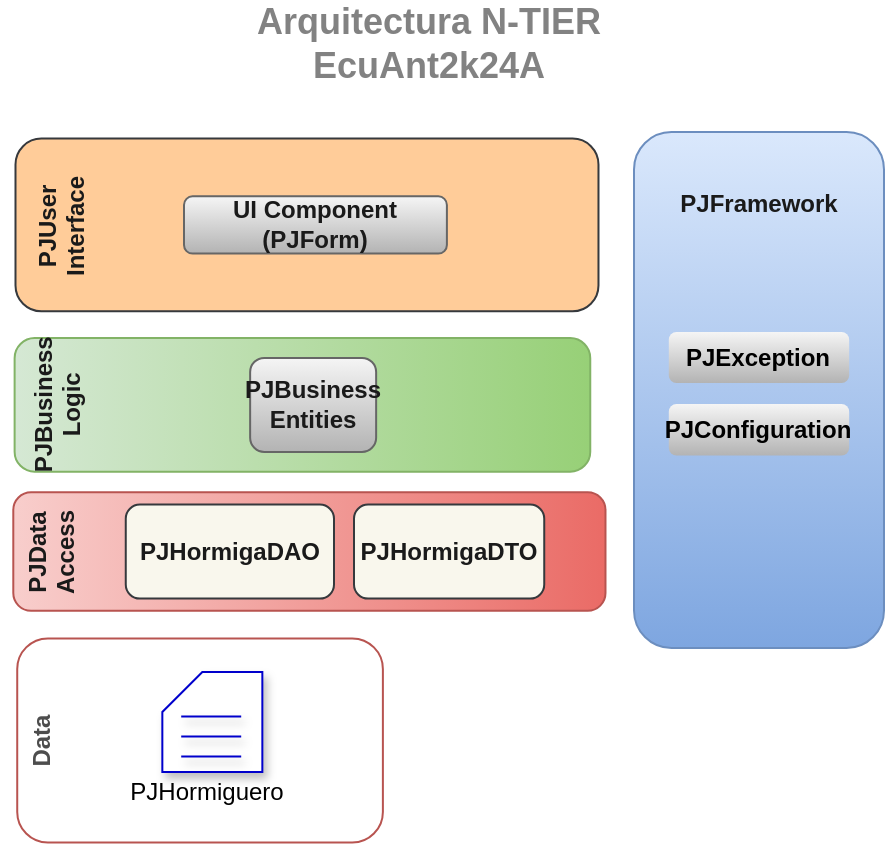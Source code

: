 <mxfile>
    <diagram id="FzvvO8h6T_Ukn7z7ZDRW" name="Page-1">
        <mxGraphModel dx="560" dy="303" grid="1" gridSize="10" guides="1" tooltips="1" connect="1" arrows="1" fold="1" page="1" pageScale="1" pageWidth="850" pageHeight="1100" math="0" shadow="0">
            <root>
                <mxCell id="0"/>
                <mxCell id="1" parent="0"/>
                <mxCell id="2" value="&lt;font color=&quot;#1a1a1a&quot;&gt;&lt;b&gt;PJData&lt;br&gt;Access&lt;br&gt;&lt;br&gt;&lt;br&gt;&lt;br&gt;&lt;br&gt;&lt;br&gt;&lt;br&gt;&lt;br&gt;&lt;/b&gt;&lt;br&gt;&lt;br&gt;&lt;br&gt;&lt;br&gt;&lt;br&gt;&lt;br&gt;&lt;br&gt;&lt;br&gt;&lt;br&gt;&lt;br&gt;&lt;br&gt;&lt;/font&gt;" style="rounded=1;whiteSpace=wrap;html=1;fillColor=#f8cecc;strokeColor=#b85450;rotation=-90;gradientColor=#ea6b66;" parent="1" vertex="1">
                    <mxGeometry x="228.07" y="291.76" width="59.25" height="296.1" as="geometry"/>
                </mxCell>
                <mxCell id="3" value="&lt;font color=&quot;#1a1a1a&quot;&gt;&lt;b&gt;PJHormigaDAO&lt;/b&gt;&lt;br&gt;&lt;/font&gt;" style="rounded=1;whiteSpace=wrap;html=1;fillColor=#f9f7ed;strokeColor=#36393d;" parent="1" vertex="1">
                    <mxGeometry x="165.88" y="416.31" width="104.12" height="47" as="geometry"/>
                </mxCell>
                <mxCell id="4" value="&lt;font color=&quot;#828282&quot; style=&quot;font-size: 18px;&quot;&gt;&lt;b style=&quot;&quot;&gt;Arquitectura N-TIER&lt;br&gt;EcuAnt2k24A&lt;br&gt;&lt;/b&gt;&lt;/font&gt;" style="text;html=1;strokeColor=none;fillColor=none;align=center;verticalAlign=middle;whiteSpace=wrap;rounded=0;labelBackgroundColor=none;fontColor=#333333;" parent="1" vertex="1">
                    <mxGeometry x="195" y="171.49" width="245" height="30" as="geometry"/>
                </mxCell>
                <mxCell id="5" value="&lt;font color=&quot;#1a1a1a&quot;&gt;&lt;b&gt;&lt;br&gt;PJBusiness&lt;br&gt;Logic&lt;br&gt;&lt;br&gt;&lt;br&gt;&lt;br&gt;&lt;br&gt;&lt;br&gt;&lt;br&gt;&lt;br&gt;&lt;br&gt;&lt;br&gt;&lt;br&gt;&lt;br&gt;&lt;br&gt;&lt;br&gt;&lt;br&gt;&lt;/b&gt;&lt;br&gt;&lt;br&gt;&lt;br&gt;&lt;br&gt;&lt;/font&gt;" style="rounded=1;whiteSpace=wrap;html=1;fillColor=#d5e8d4;strokeColor=#82b366;rotation=-90;gradientColor=#97d077;" parent="1" vertex="1">
                    <mxGeometry x="220.83" y="222.53" width="66.78" height="287.82" as="geometry"/>
                </mxCell>
                <mxCell id="6" value="&lt;font color=&quot;#1a1a1a&quot;&gt;&lt;b&gt;PJBusiness Entities&lt;/b&gt;&lt;/font&gt;" style="rounded=1;whiteSpace=wrap;html=1;fillColor=#f5f5f5;strokeColor=#666666;gradientColor=#b3b3b3;" parent="1" vertex="1">
                    <mxGeometry x="228.07" y="342.94" width="63" height="47" as="geometry"/>
                </mxCell>
                <mxCell id="7" value="&lt;b style=&quot;&quot;&gt;&lt;font color=&quot;#4d4d4d&quot;&gt;Data&lt;br&gt;&lt;br&gt;&lt;br&gt;&lt;br&gt;&lt;br&gt;&lt;br&gt;&lt;br&gt;&lt;br&gt;&lt;br&gt;&lt;br&gt;&lt;br&gt;&lt;/font&gt;&lt;br&gt;&lt;/b&gt;" style="rounded=1;whiteSpace=wrap;html=1;fillColor=none;strokeColor=#b85450;rotation=-90;gradientColor=#ea6b66;" parent="1" vertex="1">
                    <mxGeometry x="152.01" y="442.83" width="102.04" height="182.83" as="geometry"/>
                </mxCell>
                <mxCell id="8" value="&lt;font color=&quot;#1a1a1a&quot;&gt;&lt;b&gt;PJUser&lt;br&gt;Interface&lt;br&gt;&lt;br&gt;&lt;br&gt;&lt;br&gt;&lt;br&gt;&lt;br&gt;&lt;br&gt;&lt;br&gt;&lt;br&gt;&lt;br&gt;&lt;br&gt;&lt;br&gt;&lt;/b&gt;&lt;br&gt;&lt;br&gt;&lt;br&gt;&lt;br&gt;&lt;br&gt;&lt;br&gt;&lt;/font&gt;" style="rounded=1;whiteSpace=wrap;html=1;fillColor=#ffcc99;strokeColor=#36393d;rotation=-90;" parent="1" vertex="1">
                    <mxGeometry x="213.31" y="130.75" width="86.37" height="291.49" as="geometry"/>
                </mxCell>
                <mxCell id="9" value="&lt;span style=&quot;color: rgb(26, 26, 26);&quot;&gt;&lt;b&gt;UI Component (PJForm)&lt;/b&gt;&lt;/span&gt;" style="rounded=1;whiteSpace=wrap;html=1;fillColor=#f5f5f5;strokeColor=#666666;gradientColor=#b3b3b3;" parent="1" vertex="1">
                    <mxGeometry x="195" y="262.18" width="131.45" height="28.62" as="geometry"/>
                </mxCell>
                <mxCell id="10" value="&lt;font color=&quot;#1a1a1a&quot;&gt;&lt;b&gt;PJHormigaDTO&lt;/b&gt;&lt;br&gt;&lt;/font&gt;" style="rounded=1;whiteSpace=wrap;html=1;fillColor=#f9f7ed;strokeColor=#36393d;" parent="1" vertex="1">
                    <mxGeometry x="280" y="416.31" width="95.12" height="47" as="geometry"/>
                </mxCell>
                <mxCell id="11" value="" style="verticalLabelPosition=bottom;verticalAlign=top;html=1;shape=card;whiteSpace=wrap;size=20;arcSize=12;fillColor=#FFFFFF;strokeColor=#0000CC;shadow=1;" parent="1" vertex="1">
                    <mxGeometry x="184.17" y="500" width="50" height="50" as="geometry"/>
                </mxCell>
                <mxCell id="12" value="" style="endArrow=none;html=1;strokeColor=#0000CC;shadow=1;" parent="1" edge="1">
                    <mxGeometry width="50" height="50" relative="1" as="geometry">
                        <mxPoint x="193.6" y="522.27" as="sourcePoint"/>
                        <mxPoint x="223.6" y="522.27" as="targetPoint"/>
                    </mxGeometry>
                </mxCell>
                <mxCell id="13" value="" style="endArrow=none;html=1;strokeColor=#0000CC;shadow=1;" parent="1" edge="1">
                    <mxGeometry width="50" height="50" relative="1" as="geometry">
                        <mxPoint x="193.6" y="532.27" as="sourcePoint"/>
                        <mxPoint x="223.6" y="532.27" as="targetPoint"/>
                    </mxGeometry>
                </mxCell>
                <mxCell id="14" value="" style="endArrow=none;html=1;strokeColor=#0000CC;shadow=1;" parent="1" edge="1">
                    <mxGeometry width="50" height="50" relative="1" as="geometry">
                        <mxPoint x="193.6" y="542.23" as="sourcePoint"/>
                        <mxPoint x="223.6" y="542.23" as="targetPoint"/>
                    </mxGeometry>
                </mxCell>
                <mxCell id="15" value="PJHormiguero" style="text;html=1;strokeColor=none;fillColor=none;align=center;verticalAlign=middle;whiteSpace=wrap;rounded=0;shadow=1;" parent="1" vertex="1">
                    <mxGeometry x="179.17" y="550" width="55" height="20" as="geometry"/>
                </mxCell>
                <mxCell id="16" value="&lt;font color=&quot;#1a1a1a&quot;&gt;&lt;b&gt;PJFramework&lt;/b&gt;&lt;br&gt;&lt;br&gt;&lt;br&gt;&lt;br&gt;&lt;br&gt;&lt;br&gt;&lt;br&gt;&lt;br&gt;&lt;br&gt;&lt;br&gt;&lt;br&gt;&lt;br&gt;&lt;br&gt;&lt;br&gt;&lt;/font&gt;" style="rounded=1;whiteSpace=wrap;html=1;fillColor=#dae8fc;strokeColor=#6c8ebf;gradientColor=#7ea6e0;" parent="1" vertex="1">
                    <mxGeometry x="420" y="230" width="125" height="258" as="geometry"/>
                </mxCell>
                <mxCell id="17" value="&lt;span style=&quot;&quot;&gt;&lt;font color=&quot;#000000&quot;&gt;&lt;b&gt;PJException&lt;/b&gt;&lt;/font&gt;&lt;/span&gt;" style="rounded=1;whiteSpace=wrap;html=1;fillColor=#f5f5f5;strokeColor=none;gradientColor=#b3b3b3;" parent="1" vertex="1">
                    <mxGeometry x="437.4" y="330" width="90.19" height="25.56" as="geometry"/>
                </mxCell>
                <mxCell id="18" value="&lt;div style=&quot;&quot;&gt;&lt;font color=&quot;#000000&quot;&gt;&lt;b&gt;PJConfiguration&lt;/b&gt;&lt;/font&gt;&lt;/div&gt;" style="rounded=1;whiteSpace=wrap;html=1;fillColor=#f5f5f5;strokeColor=none;gradientColor=#b3b3b3;" parent="1" vertex="1">
                    <mxGeometry x="437.4" y="366.02" width="90.19" height="25.75" as="geometry"/>
                </mxCell>
            </root>
        </mxGraphModel>
    </diagram>
</mxfile>